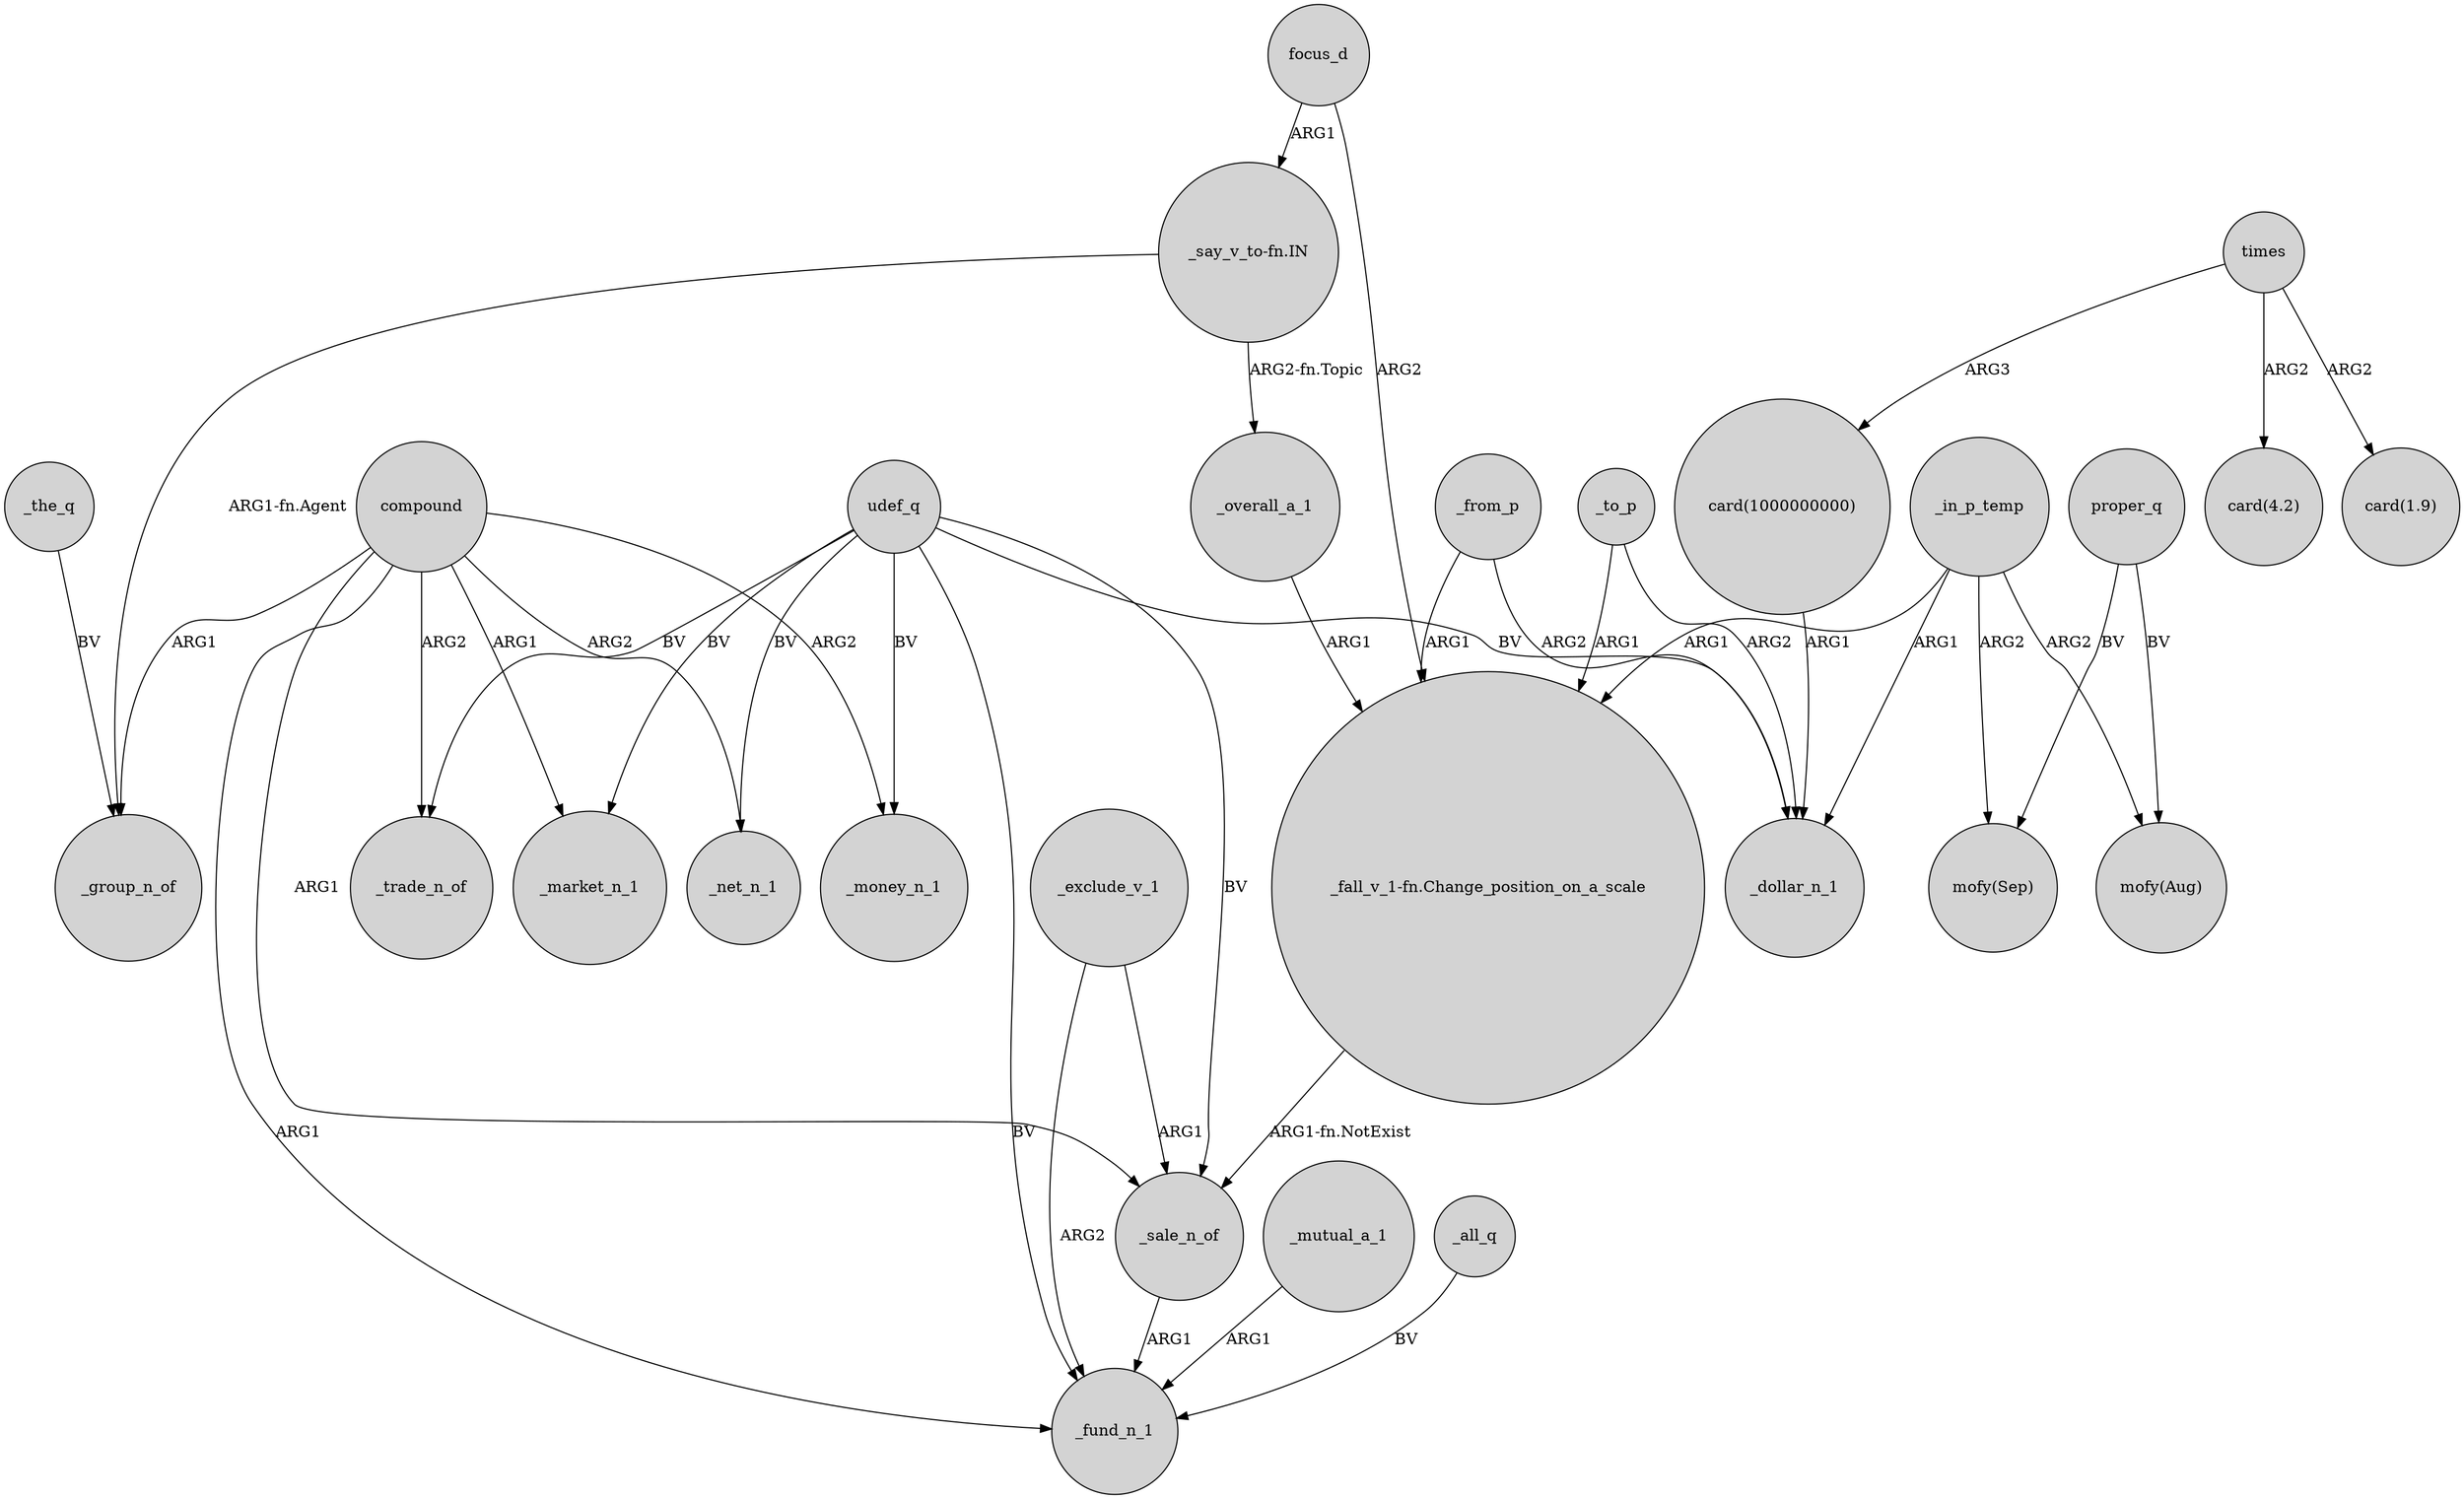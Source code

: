 digraph {
	node [shape=circle style=filled]
	"_say_v_to-fn.IN" -> _group_n_of [label="ARG1-fn.Agent"]
	udef_q -> _money_n_1 [label=BV]
	udef_q -> _trade_n_of [label=BV]
	_to_p -> _dollar_n_1 [label=ARG2]
	_exclude_v_1 -> _sale_n_of [label=ARG1]
	"_say_v_to-fn.IN" -> _overall_a_1 [label="ARG2-fn.Topic"]
	focus_d -> "_fall_v_1-fn.Change_position_on_a_scale" [label=ARG2]
	_sale_n_of -> _fund_n_1 [label=ARG1]
	_mutual_a_1 -> _fund_n_1 [label=ARG1]
	_from_p -> "_fall_v_1-fn.Change_position_on_a_scale" [label=ARG1]
	udef_q -> _market_n_1 [label=BV]
	proper_q -> "mofy(Sep)" [label=BV]
	_the_q -> _group_n_of [label=BV]
	times -> "card(1000000000)" [label=ARG3]
	times -> "card(4.2)" [label=ARG2]
	_all_q -> _fund_n_1 [label=BV]
	times -> "card(1.9)" [label=ARG2]
	_in_p_temp -> "mofy(Aug)" [label=ARG2]
	compound -> _money_n_1 [label=ARG2]
	compound -> _net_n_1 [label=ARG2]
	compound -> _trade_n_of [label=ARG2]
	proper_q -> "mofy(Aug)" [label=BV]
	udef_q -> _fund_n_1 [label=BV]
	compound -> _sale_n_of [label=ARG1]
	udef_q -> _sale_n_of [label=BV]
	udef_q -> _net_n_1 [label=BV]
	_in_p_temp -> "_fall_v_1-fn.Change_position_on_a_scale" [label=ARG1]
	udef_q -> _dollar_n_1 [label=BV]
	_overall_a_1 -> "_fall_v_1-fn.Change_position_on_a_scale" [label=ARG1]
	compound -> _market_n_1 [label=ARG1]
	"_fall_v_1-fn.Change_position_on_a_scale" -> _sale_n_of [label="ARG1-fn.NotExist"]
	"card(1000000000)" -> _dollar_n_1 [label=ARG1]
	_from_p -> _dollar_n_1 [label=ARG2]
	_in_p_temp -> _dollar_n_1 [label=ARG1]
	_in_p_temp -> "mofy(Sep)" [label=ARG2]
	compound -> _group_n_of [label=ARG1]
	_to_p -> "_fall_v_1-fn.Change_position_on_a_scale" [label=ARG1]
	_exclude_v_1 -> _fund_n_1 [label=ARG2]
	compound -> _fund_n_1 [label=ARG1]
	focus_d -> "_say_v_to-fn.IN" [label=ARG1]
}

